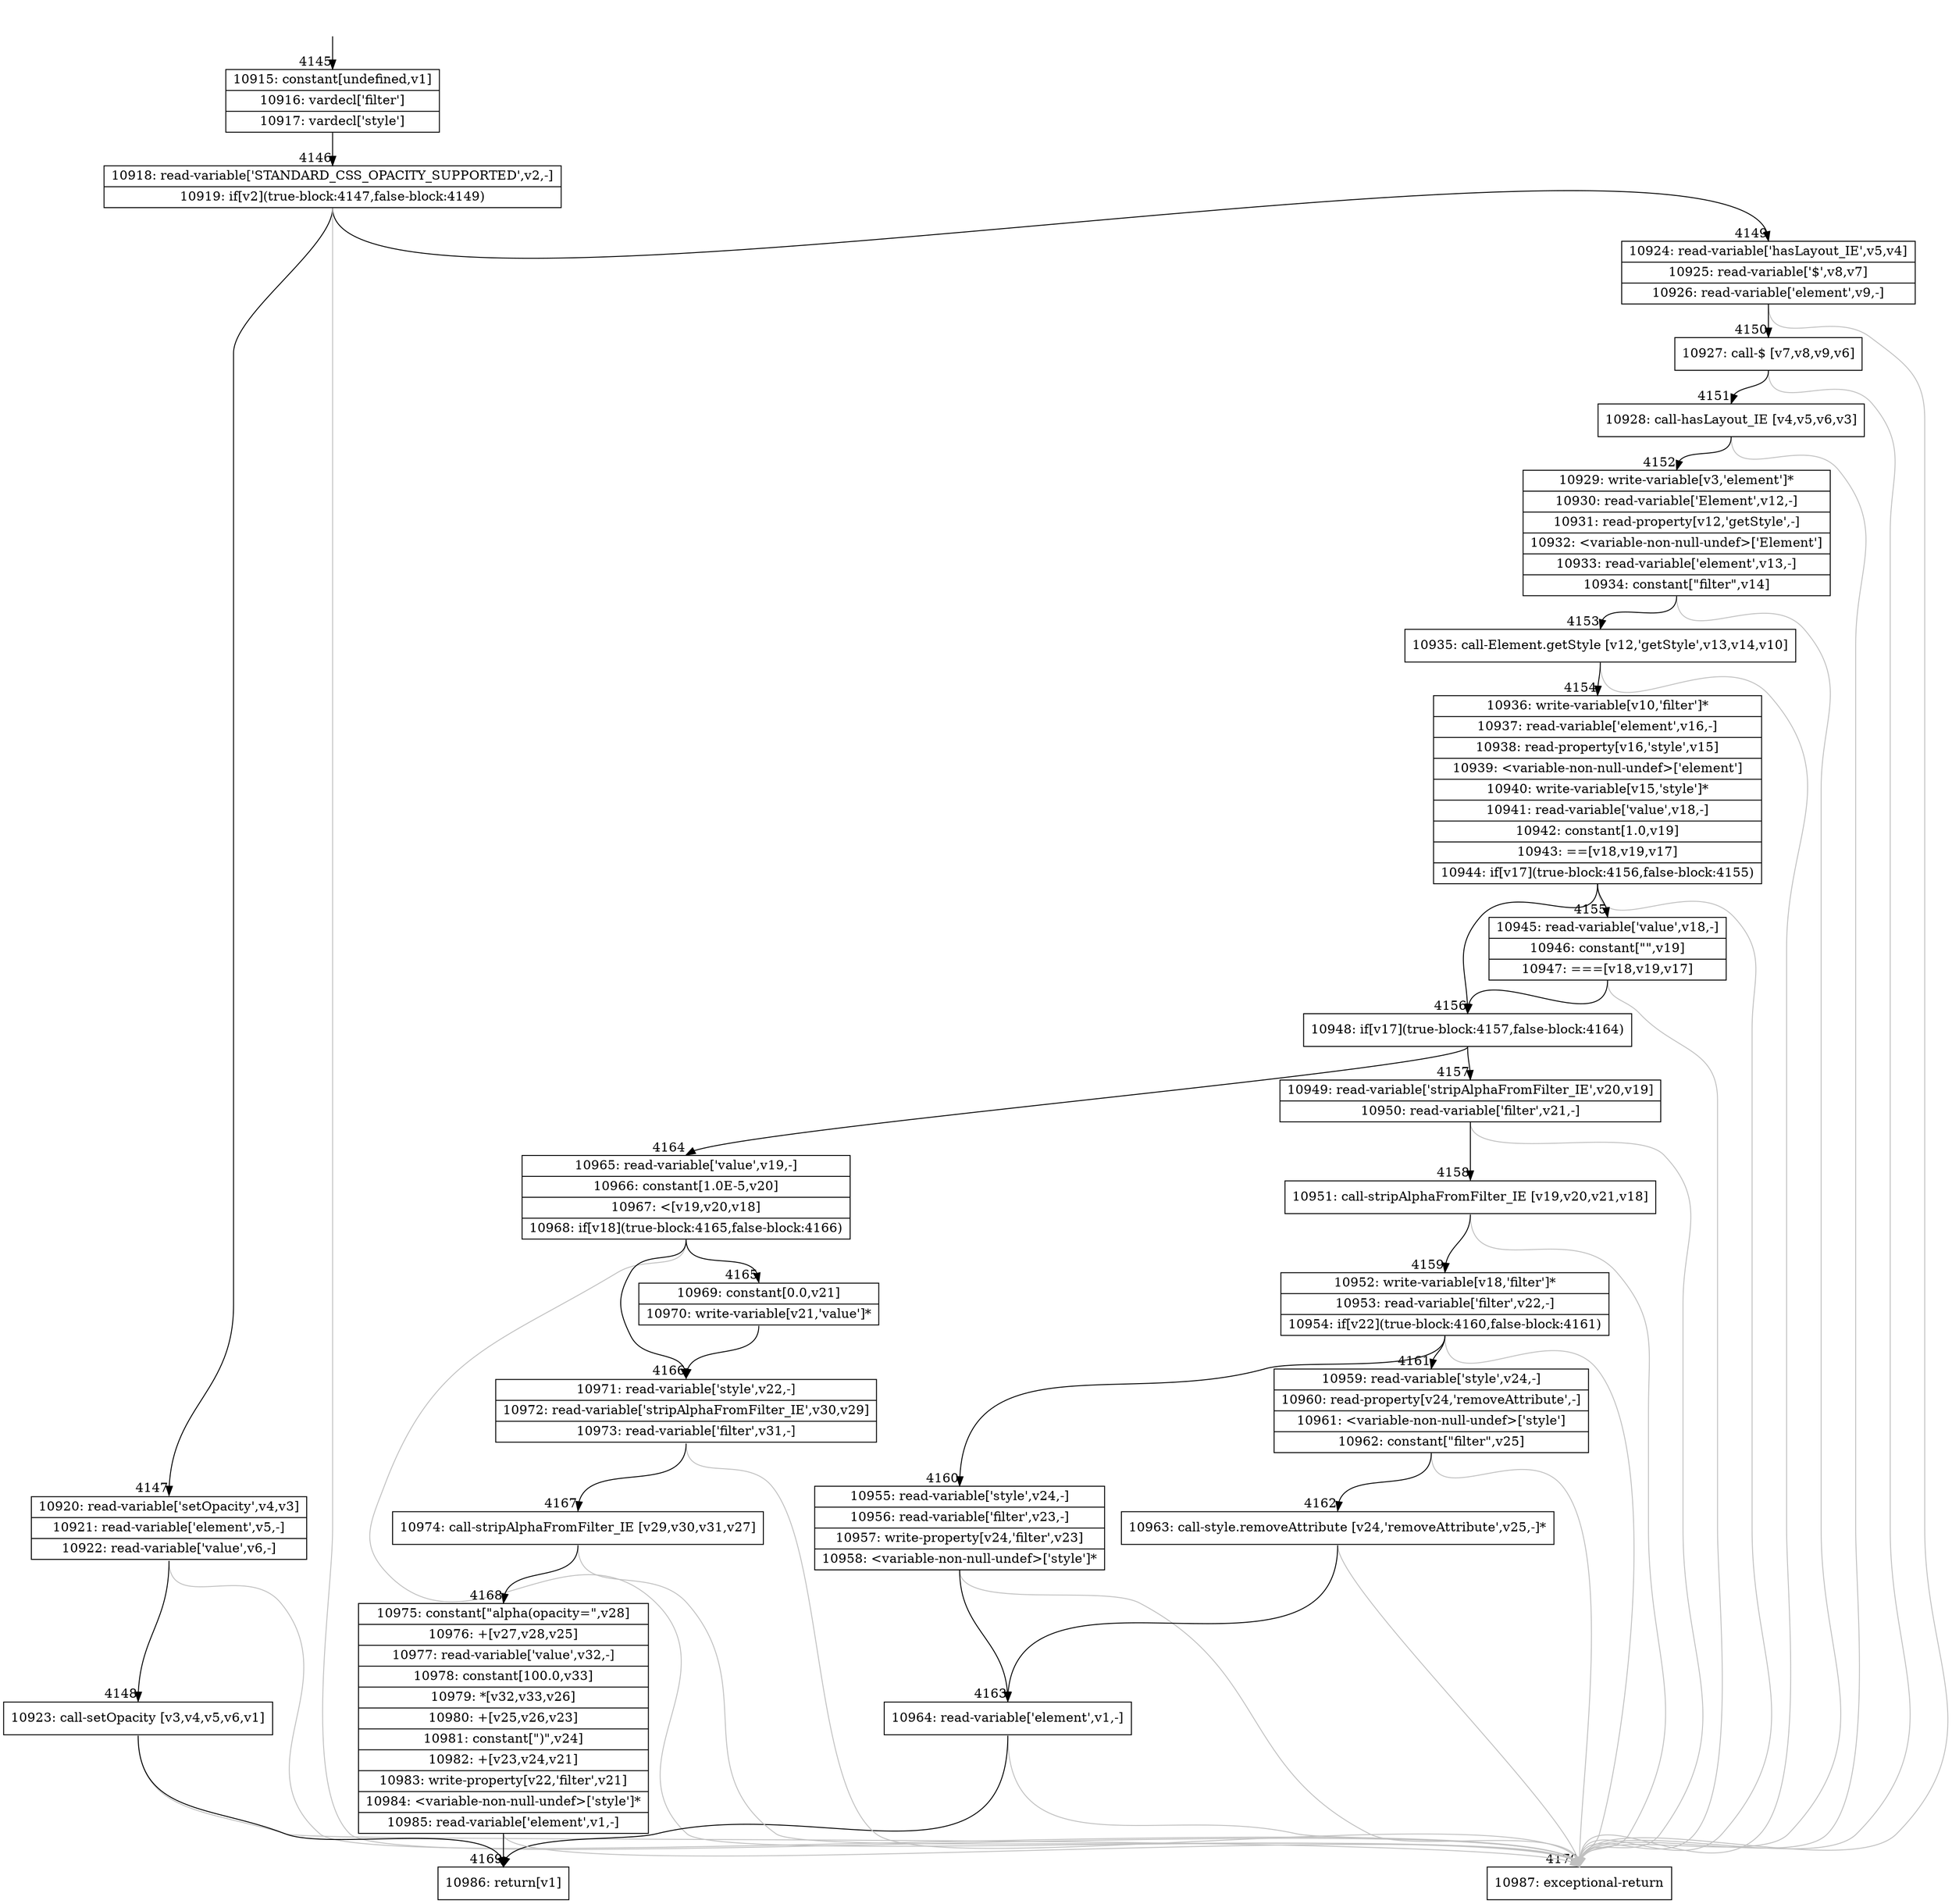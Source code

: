 digraph {
rankdir="TD"
BB_entry349[shape=none,label=""];
BB_entry349 -> BB4145 [tailport=s, headport=n, headlabel="    4145"]
BB4145 [shape=record label="{10915: constant[undefined,v1]|10916: vardecl['filter']|10917: vardecl['style']}" ] 
BB4145 -> BB4146 [tailport=s, headport=n, headlabel="      4146"]
BB4146 [shape=record label="{10918: read-variable['STANDARD_CSS_OPACITY_SUPPORTED',v2,-]|10919: if[v2](true-block:4147,false-block:4149)}" ] 
BB4146 -> BB4147 [tailport=s, headport=n, headlabel="      4147"]
BB4146 -> BB4149 [tailport=s, headport=n, headlabel="      4149"]
BB4146 -> BB4170 [tailport=s, headport=n, color=gray, headlabel="      4170"]
BB4147 [shape=record label="{10920: read-variable['setOpacity',v4,v3]|10921: read-variable['element',v5,-]|10922: read-variable['value',v6,-]}" ] 
BB4147 -> BB4148 [tailport=s, headport=n, headlabel="      4148"]
BB4147 -> BB4170 [tailport=s, headport=n, color=gray]
BB4148 [shape=record label="{10923: call-setOpacity [v3,v4,v5,v6,v1]}" ] 
BB4148 -> BB4169 [tailport=s, headport=n, headlabel="      4169"]
BB4148 -> BB4170 [tailport=s, headport=n, color=gray]
BB4149 [shape=record label="{10924: read-variable['hasLayout_IE',v5,v4]|10925: read-variable['$',v8,v7]|10926: read-variable['element',v9,-]}" ] 
BB4149 -> BB4150 [tailport=s, headport=n, headlabel="      4150"]
BB4149 -> BB4170 [tailport=s, headport=n, color=gray]
BB4150 [shape=record label="{10927: call-$ [v7,v8,v9,v6]}" ] 
BB4150 -> BB4151 [tailport=s, headport=n, headlabel="      4151"]
BB4150 -> BB4170 [tailport=s, headport=n, color=gray]
BB4151 [shape=record label="{10928: call-hasLayout_IE [v4,v5,v6,v3]}" ] 
BB4151 -> BB4152 [tailport=s, headport=n, headlabel="      4152"]
BB4151 -> BB4170 [tailport=s, headport=n, color=gray]
BB4152 [shape=record label="{10929: write-variable[v3,'element']*|10930: read-variable['Element',v12,-]|10931: read-property[v12,'getStyle',-]|10932: \<variable-non-null-undef\>['Element']|10933: read-variable['element',v13,-]|10934: constant[\"filter\",v14]}" ] 
BB4152 -> BB4153 [tailport=s, headport=n, headlabel="      4153"]
BB4152 -> BB4170 [tailport=s, headport=n, color=gray]
BB4153 [shape=record label="{10935: call-Element.getStyle [v12,'getStyle',v13,v14,v10]}" ] 
BB4153 -> BB4154 [tailport=s, headport=n, headlabel="      4154"]
BB4153 -> BB4170 [tailport=s, headport=n, color=gray]
BB4154 [shape=record label="{10936: write-variable[v10,'filter']*|10937: read-variable['element',v16,-]|10938: read-property[v16,'style',v15]|10939: \<variable-non-null-undef\>['element']|10940: write-variable[v15,'style']*|10941: read-variable['value',v18,-]|10942: constant[1.0,v19]|10943: ==[v18,v19,v17]|10944: if[v17](true-block:4156,false-block:4155)}" ] 
BB4154 -> BB4156 [tailport=s, headport=n, headlabel="      4156"]
BB4154 -> BB4155 [tailport=s, headport=n, headlabel="      4155"]
BB4154 -> BB4170 [tailport=s, headport=n, color=gray]
BB4155 [shape=record label="{10945: read-variable['value',v18,-]|10946: constant[\"\",v19]|10947: ===[v18,v19,v17]}" ] 
BB4155 -> BB4156 [tailport=s, headport=n]
BB4155 -> BB4170 [tailport=s, headport=n, color=gray]
BB4156 [shape=record label="{10948: if[v17](true-block:4157,false-block:4164)}" ] 
BB4156 -> BB4157 [tailport=s, headport=n, headlabel="      4157"]
BB4156 -> BB4164 [tailport=s, headport=n, headlabel="      4164"]
BB4157 [shape=record label="{10949: read-variable['stripAlphaFromFilter_IE',v20,v19]|10950: read-variable['filter',v21,-]}" ] 
BB4157 -> BB4158 [tailport=s, headport=n, headlabel="      4158"]
BB4157 -> BB4170 [tailport=s, headport=n, color=gray]
BB4158 [shape=record label="{10951: call-stripAlphaFromFilter_IE [v19,v20,v21,v18]}" ] 
BB4158 -> BB4159 [tailport=s, headport=n, headlabel="      4159"]
BB4158 -> BB4170 [tailport=s, headport=n, color=gray]
BB4159 [shape=record label="{10952: write-variable[v18,'filter']*|10953: read-variable['filter',v22,-]|10954: if[v22](true-block:4160,false-block:4161)}" ] 
BB4159 -> BB4160 [tailport=s, headport=n, headlabel="      4160"]
BB4159 -> BB4161 [tailport=s, headport=n, headlabel="      4161"]
BB4159 -> BB4170 [tailport=s, headport=n, color=gray]
BB4160 [shape=record label="{10955: read-variable['style',v24,-]|10956: read-variable['filter',v23,-]|10957: write-property[v24,'filter',v23]|10958: \<variable-non-null-undef\>['style']*}" ] 
BB4160 -> BB4163 [tailport=s, headport=n, headlabel="      4163"]
BB4160 -> BB4170 [tailport=s, headport=n, color=gray]
BB4161 [shape=record label="{10959: read-variable['style',v24,-]|10960: read-property[v24,'removeAttribute',-]|10961: \<variable-non-null-undef\>['style']|10962: constant[\"filter\",v25]}" ] 
BB4161 -> BB4162 [tailport=s, headport=n, headlabel="      4162"]
BB4161 -> BB4170 [tailport=s, headport=n, color=gray]
BB4162 [shape=record label="{10963: call-style.removeAttribute [v24,'removeAttribute',v25,-]*}" ] 
BB4162 -> BB4163 [tailport=s, headport=n]
BB4162 -> BB4170 [tailport=s, headport=n, color=gray]
BB4163 [shape=record label="{10964: read-variable['element',v1,-]}" ] 
BB4163 -> BB4169 [tailport=s, headport=n]
BB4163 -> BB4170 [tailport=s, headport=n, color=gray]
BB4164 [shape=record label="{10965: read-variable['value',v19,-]|10966: constant[1.0E-5,v20]|10967: \<[v19,v20,v18]|10968: if[v18](true-block:4165,false-block:4166)}" ] 
BB4164 -> BB4165 [tailport=s, headport=n, headlabel="      4165"]
BB4164 -> BB4166 [tailport=s, headport=n, headlabel="      4166"]
BB4164 -> BB4170 [tailport=s, headport=n, color=gray]
BB4165 [shape=record label="{10969: constant[0.0,v21]|10970: write-variable[v21,'value']*}" ] 
BB4165 -> BB4166 [tailport=s, headport=n]
BB4166 [shape=record label="{10971: read-variable['style',v22,-]|10972: read-variable['stripAlphaFromFilter_IE',v30,v29]|10973: read-variable['filter',v31,-]}" ] 
BB4166 -> BB4167 [tailport=s, headport=n, headlabel="      4167"]
BB4166 -> BB4170 [tailport=s, headport=n, color=gray]
BB4167 [shape=record label="{10974: call-stripAlphaFromFilter_IE [v29,v30,v31,v27]}" ] 
BB4167 -> BB4168 [tailport=s, headport=n, headlabel="      4168"]
BB4167 -> BB4170 [tailport=s, headport=n, color=gray]
BB4168 [shape=record label="{10975: constant[\"alpha(opacity=\",v28]|10976: +[v27,v28,v25]|10977: read-variable['value',v32,-]|10978: constant[100.0,v33]|10979: *[v32,v33,v26]|10980: +[v25,v26,v23]|10981: constant[\")\",v24]|10982: +[v23,v24,v21]|10983: write-property[v22,'filter',v21]|10984: \<variable-non-null-undef\>['style']*|10985: read-variable['element',v1,-]}" ] 
BB4168 -> BB4169 [tailport=s, headport=n]
BB4168 -> BB4170 [tailport=s, headport=n, color=gray]
BB4169 [shape=record label="{10986: return[v1]}" ] 
BB4170 [shape=record label="{10987: exceptional-return}" ] 
//#$~ 3182
}
